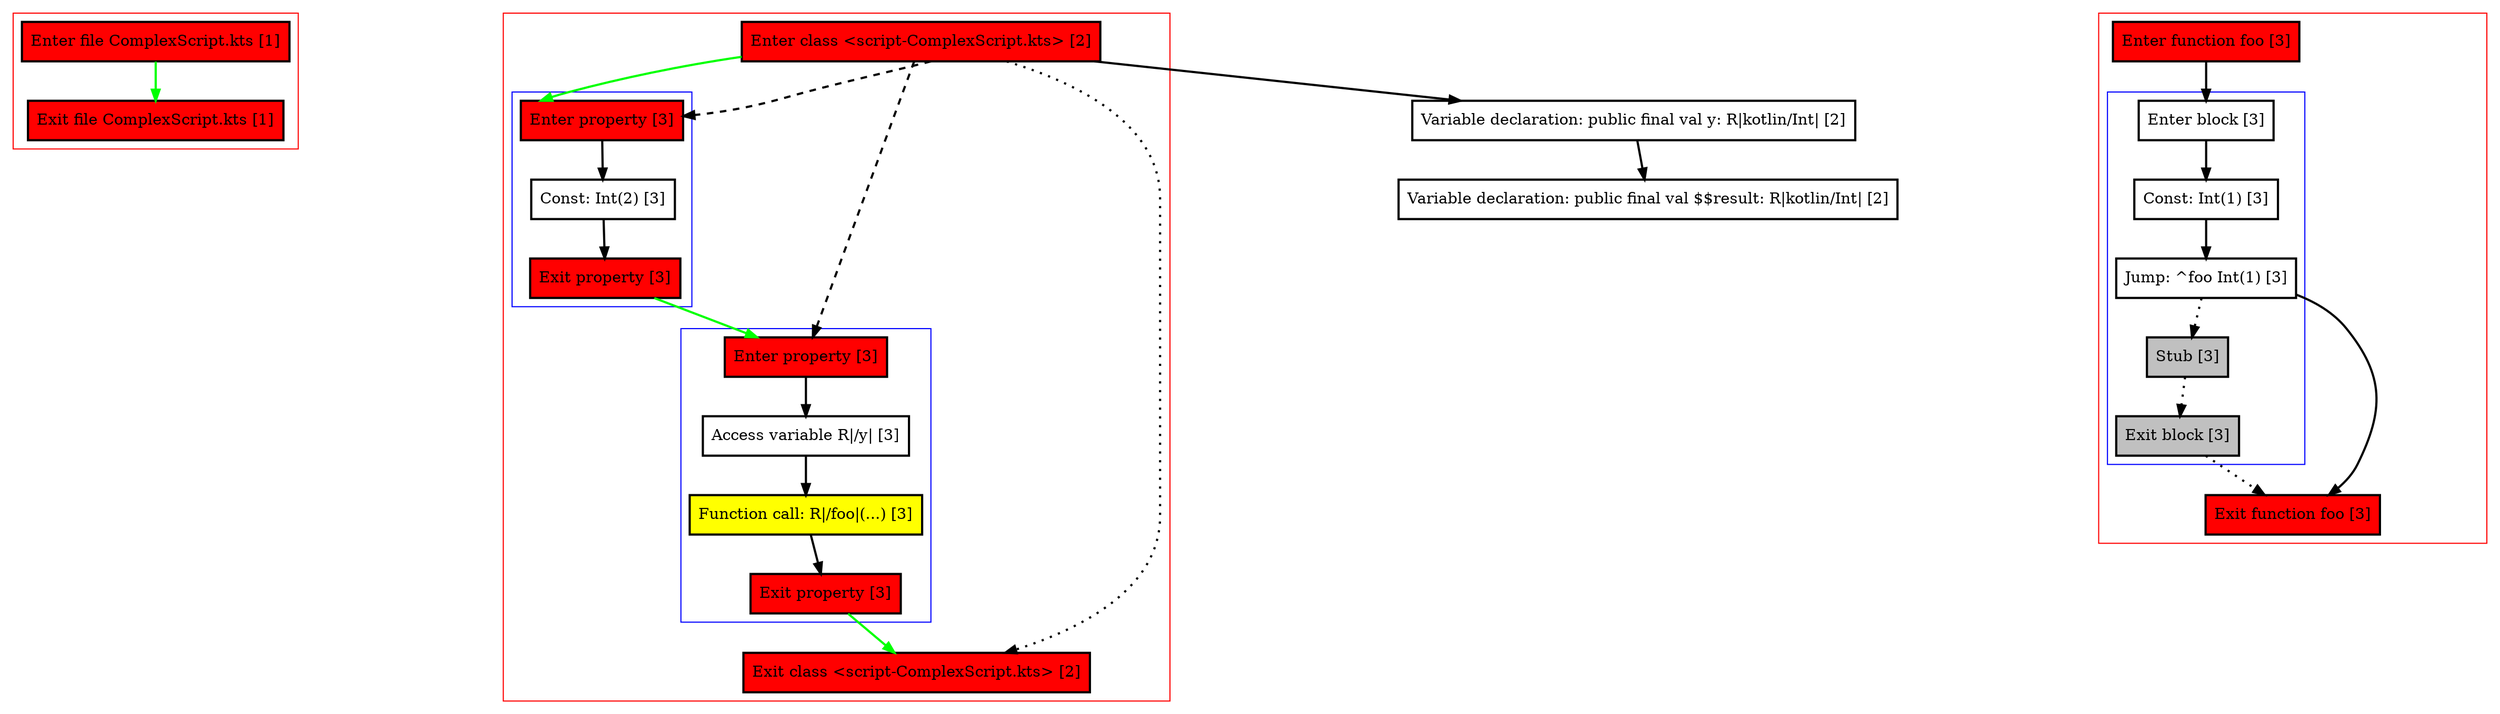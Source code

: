 digraph ComplexScript_kts {
    graph [nodesep=3]
    node [shape=box penwidth=2]
    edge [penwidth=2]

    subgraph cluster_0 {
        color=red
        0 [label="Enter file ComplexScript.kts [1]" style="filled" fillcolor=red];
        1 [label="Exit file ComplexScript.kts [1]" style="filled" fillcolor=red];
    }
    0 -> {1} [color=green];

    subgraph cluster_1 {
        color=red
        2 [label="Enter class <script-ComplexScript.kts> [2]" style="filled" fillcolor=red];
        subgraph cluster_2 {
            color=blue
            3 [label="Enter property [3]" style="filled" fillcolor=red];
            4 [label="Const: Int(2) [3]"];
            5 [label="Exit property [3]" style="filled" fillcolor=red];
        }
        subgraph cluster_3 {
            color=blue
            6 [label="Enter property [3]" style="filled" fillcolor=red];
            7 [label="Access variable R|/y| [3]"];
            8 [label="Function call: R|/foo|(...) [3]" style="filled" fillcolor=yellow];
            9 [label="Exit property [3]" style="filled" fillcolor=red];
        }
        10 [label="Exit class <script-ComplexScript.kts> [2]" style="filled" fillcolor=red];
    }
    11 [label="Variable declaration: public final val y: R|kotlin/Int| [2]"];
    12 [label="Variable declaration: public final val $$result: R|kotlin/Int| [2]"];
    2 -> {11};
    2 -> {3} [color=green];
    2 -> {10} [style=dotted];
    2 -> {3 6} [style=dashed];
    3 -> {4};
    4 -> {5};
    5 -> {6} [color=green];
    6 -> {7};
    7 -> {8};
    8 -> {9};
    9 -> {10} [color=green];
    11 -> {12};

    subgraph cluster_4 {
        color=red
        13 [label="Enter function foo [3]" style="filled" fillcolor=red];
        subgraph cluster_5 {
            color=blue
            14 [label="Enter block [3]"];
            15 [label="Const: Int(1) [3]"];
            16 [label="Jump: ^foo Int(1) [3]"];
            17 [label="Stub [3]" style="filled" fillcolor=gray];
            18 [label="Exit block [3]" style="filled" fillcolor=gray];
        }
        19 [label="Exit function foo [3]" style="filled" fillcolor=red];
    }
    13 -> {14};
    14 -> {15};
    15 -> {16};
    16 -> {19};
    16 -> {17} [style=dotted];
    17 -> {18} [style=dotted];
    18 -> {19} [style=dotted];

}
